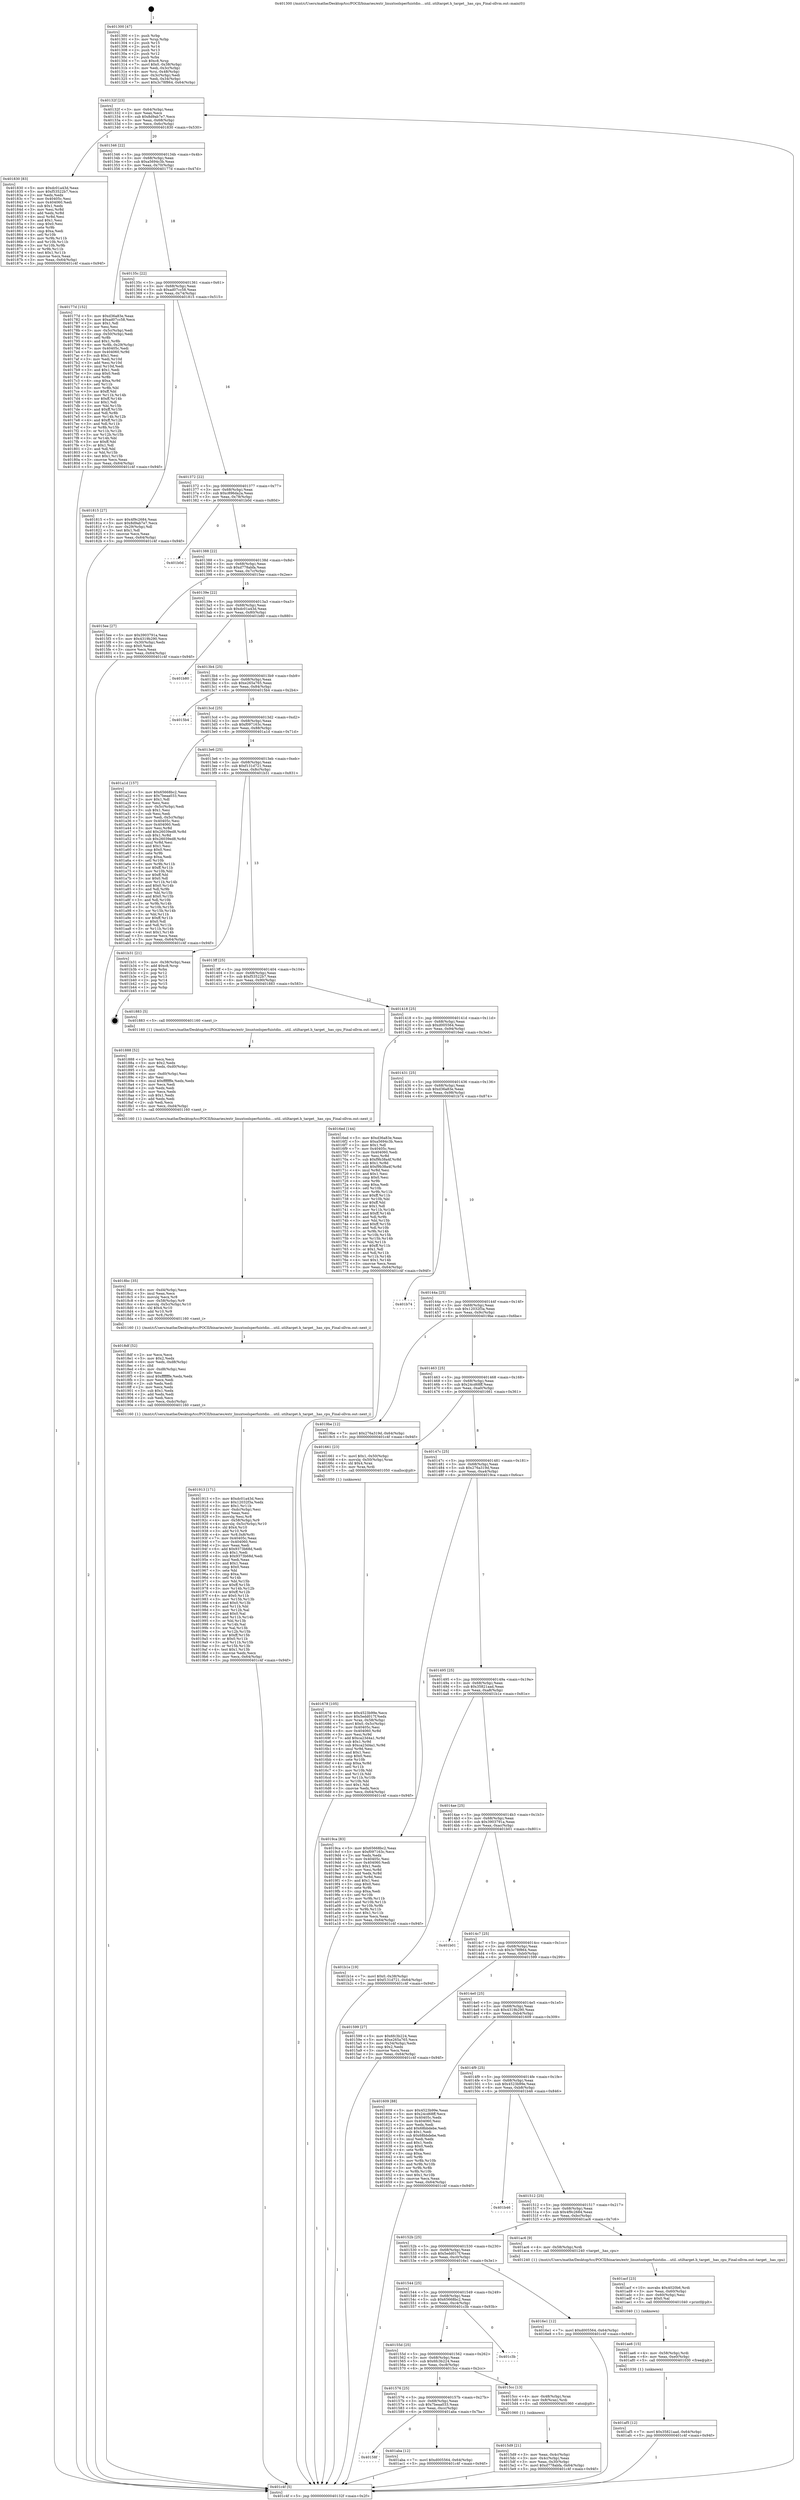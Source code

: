 digraph "0x401300" {
  label = "0x401300 (/mnt/c/Users/mathe/Desktop/tcc/POCII/binaries/extr_linuxtoolsperfuistdio....util..utiltarget.h_target__has_cpu_Final-ollvm.out::main(0))"
  labelloc = "t"
  node[shape=record]

  Entry [label="",width=0.3,height=0.3,shape=circle,fillcolor=black,style=filled]
  "0x40132f" [label="{
     0x40132f [23]\l
     | [instrs]\l
     &nbsp;&nbsp;0x40132f \<+3\>: mov -0x64(%rbp),%eax\l
     &nbsp;&nbsp;0x401332 \<+2\>: mov %eax,%ecx\l
     &nbsp;&nbsp;0x401334 \<+6\>: sub $0x8d9ab7e7,%ecx\l
     &nbsp;&nbsp;0x40133a \<+3\>: mov %eax,-0x68(%rbp)\l
     &nbsp;&nbsp;0x40133d \<+3\>: mov %ecx,-0x6c(%rbp)\l
     &nbsp;&nbsp;0x401340 \<+6\>: je 0000000000401830 \<main+0x530\>\l
  }"]
  "0x401830" [label="{
     0x401830 [83]\l
     | [instrs]\l
     &nbsp;&nbsp;0x401830 \<+5\>: mov $0xdc01a43d,%eax\l
     &nbsp;&nbsp;0x401835 \<+5\>: mov $0xf53522b7,%ecx\l
     &nbsp;&nbsp;0x40183a \<+2\>: xor %edx,%edx\l
     &nbsp;&nbsp;0x40183c \<+7\>: mov 0x40405c,%esi\l
     &nbsp;&nbsp;0x401843 \<+7\>: mov 0x404060,%edi\l
     &nbsp;&nbsp;0x40184a \<+3\>: sub $0x1,%edx\l
     &nbsp;&nbsp;0x40184d \<+3\>: mov %esi,%r8d\l
     &nbsp;&nbsp;0x401850 \<+3\>: add %edx,%r8d\l
     &nbsp;&nbsp;0x401853 \<+4\>: imul %r8d,%esi\l
     &nbsp;&nbsp;0x401857 \<+3\>: and $0x1,%esi\l
     &nbsp;&nbsp;0x40185a \<+3\>: cmp $0x0,%esi\l
     &nbsp;&nbsp;0x40185d \<+4\>: sete %r9b\l
     &nbsp;&nbsp;0x401861 \<+3\>: cmp $0xa,%edi\l
     &nbsp;&nbsp;0x401864 \<+4\>: setl %r10b\l
     &nbsp;&nbsp;0x401868 \<+3\>: mov %r9b,%r11b\l
     &nbsp;&nbsp;0x40186b \<+3\>: and %r10b,%r11b\l
     &nbsp;&nbsp;0x40186e \<+3\>: xor %r10b,%r9b\l
     &nbsp;&nbsp;0x401871 \<+3\>: or %r9b,%r11b\l
     &nbsp;&nbsp;0x401874 \<+4\>: test $0x1,%r11b\l
     &nbsp;&nbsp;0x401878 \<+3\>: cmovne %ecx,%eax\l
     &nbsp;&nbsp;0x40187b \<+3\>: mov %eax,-0x64(%rbp)\l
     &nbsp;&nbsp;0x40187e \<+5\>: jmp 0000000000401c4f \<main+0x94f\>\l
  }"]
  "0x401346" [label="{
     0x401346 [22]\l
     | [instrs]\l
     &nbsp;&nbsp;0x401346 \<+5\>: jmp 000000000040134b \<main+0x4b\>\l
     &nbsp;&nbsp;0x40134b \<+3\>: mov -0x68(%rbp),%eax\l
     &nbsp;&nbsp;0x40134e \<+5\>: sub $0xa5694c3b,%eax\l
     &nbsp;&nbsp;0x401353 \<+3\>: mov %eax,-0x70(%rbp)\l
     &nbsp;&nbsp;0x401356 \<+6\>: je 000000000040177d \<main+0x47d\>\l
  }"]
  Exit [label="",width=0.3,height=0.3,shape=circle,fillcolor=black,style=filled,peripheries=2]
  "0x40177d" [label="{
     0x40177d [152]\l
     | [instrs]\l
     &nbsp;&nbsp;0x40177d \<+5\>: mov $0xd36a83e,%eax\l
     &nbsp;&nbsp;0x401782 \<+5\>: mov $0xad07cc58,%ecx\l
     &nbsp;&nbsp;0x401787 \<+2\>: mov $0x1,%dl\l
     &nbsp;&nbsp;0x401789 \<+2\>: xor %esi,%esi\l
     &nbsp;&nbsp;0x40178b \<+3\>: mov -0x5c(%rbp),%edi\l
     &nbsp;&nbsp;0x40178e \<+3\>: cmp -0x50(%rbp),%edi\l
     &nbsp;&nbsp;0x401791 \<+4\>: setl %r8b\l
     &nbsp;&nbsp;0x401795 \<+4\>: and $0x1,%r8b\l
     &nbsp;&nbsp;0x401799 \<+4\>: mov %r8b,-0x29(%rbp)\l
     &nbsp;&nbsp;0x40179d \<+7\>: mov 0x40405c,%edi\l
     &nbsp;&nbsp;0x4017a4 \<+8\>: mov 0x404060,%r9d\l
     &nbsp;&nbsp;0x4017ac \<+3\>: sub $0x1,%esi\l
     &nbsp;&nbsp;0x4017af \<+3\>: mov %edi,%r10d\l
     &nbsp;&nbsp;0x4017b2 \<+3\>: add %esi,%r10d\l
     &nbsp;&nbsp;0x4017b5 \<+4\>: imul %r10d,%edi\l
     &nbsp;&nbsp;0x4017b9 \<+3\>: and $0x1,%edi\l
     &nbsp;&nbsp;0x4017bc \<+3\>: cmp $0x0,%edi\l
     &nbsp;&nbsp;0x4017bf \<+4\>: sete %r8b\l
     &nbsp;&nbsp;0x4017c3 \<+4\>: cmp $0xa,%r9d\l
     &nbsp;&nbsp;0x4017c7 \<+4\>: setl %r11b\l
     &nbsp;&nbsp;0x4017cb \<+3\>: mov %r8b,%bl\l
     &nbsp;&nbsp;0x4017ce \<+3\>: xor $0xff,%bl\l
     &nbsp;&nbsp;0x4017d1 \<+3\>: mov %r11b,%r14b\l
     &nbsp;&nbsp;0x4017d4 \<+4\>: xor $0xff,%r14b\l
     &nbsp;&nbsp;0x4017d8 \<+3\>: xor $0x1,%dl\l
     &nbsp;&nbsp;0x4017db \<+3\>: mov %bl,%r15b\l
     &nbsp;&nbsp;0x4017de \<+4\>: and $0xff,%r15b\l
     &nbsp;&nbsp;0x4017e2 \<+3\>: and %dl,%r8b\l
     &nbsp;&nbsp;0x4017e5 \<+3\>: mov %r14b,%r12b\l
     &nbsp;&nbsp;0x4017e8 \<+4\>: and $0xff,%r12b\l
     &nbsp;&nbsp;0x4017ec \<+3\>: and %dl,%r11b\l
     &nbsp;&nbsp;0x4017ef \<+3\>: or %r8b,%r15b\l
     &nbsp;&nbsp;0x4017f2 \<+3\>: or %r11b,%r12b\l
     &nbsp;&nbsp;0x4017f5 \<+3\>: xor %r12b,%r15b\l
     &nbsp;&nbsp;0x4017f8 \<+3\>: or %r14b,%bl\l
     &nbsp;&nbsp;0x4017fb \<+3\>: xor $0xff,%bl\l
     &nbsp;&nbsp;0x4017fe \<+3\>: or $0x1,%dl\l
     &nbsp;&nbsp;0x401801 \<+2\>: and %dl,%bl\l
     &nbsp;&nbsp;0x401803 \<+3\>: or %bl,%r15b\l
     &nbsp;&nbsp;0x401806 \<+4\>: test $0x1,%r15b\l
     &nbsp;&nbsp;0x40180a \<+3\>: cmovne %ecx,%eax\l
     &nbsp;&nbsp;0x40180d \<+3\>: mov %eax,-0x64(%rbp)\l
     &nbsp;&nbsp;0x401810 \<+5\>: jmp 0000000000401c4f \<main+0x94f\>\l
  }"]
  "0x40135c" [label="{
     0x40135c [22]\l
     | [instrs]\l
     &nbsp;&nbsp;0x40135c \<+5\>: jmp 0000000000401361 \<main+0x61\>\l
     &nbsp;&nbsp;0x401361 \<+3\>: mov -0x68(%rbp),%eax\l
     &nbsp;&nbsp;0x401364 \<+5\>: sub $0xad07cc58,%eax\l
     &nbsp;&nbsp;0x401369 \<+3\>: mov %eax,-0x74(%rbp)\l
     &nbsp;&nbsp;0x40136c \<+6\>: je 0000000000401815 \<main+0x515\>\l
  }"]
  "0x401af5" [label="{
     0x401af5 [12]\l
     | [instrs]\l
     &nbsp;&nbsp;0x401af5 \<+7\>: movl $0x35821aad,-0x64(%rbp)\l
     &nbsp;&nbsp;0x401afc \<+5\>: jmp 0000000000401c4f \<main+0x94f\>\l
  }"]
  "0x401815" [label="{
     0x401815 [27]\l
     | [instrs]\l
     &nbsp;&nbsp;0x401815 \<+5\>: mov $0x4f9c2684,%eax\l
     &nbsp;&nbsp;0x40181a \<+5\>: mov $0x8d9ab7e7,%ecx\l
     &nbsp;&nbsp;0x40181f \<+3\>: mov -0x29(%rbp),%dl\l
     &nbsp;&nbsp;0x401822 \<+3\>: test $0x1,%dl\l
     &nbsp;&nbsp;0x401825 \<+3\>: cmovne %ecx,%eax\l
     &nbsp;&nbsp;0x401828 \<+3\>: mov %eax,-0x64(%rbp)\l
     &nbsp;&nbsp;0x40182b \<+5\>: jmp 0000000000401c4f \<main+0x94f\>\l
  }"]
  "0x401372" [label="{
     0x401372 [22]\l
     | [instrs]\l
     &nbsp;&nbsp;0x401372 \<+5\>: jmp 0000000000401377 \<main+0x77\>\l
     &nbsp;&nbsp;0x401377 \<+3\>: mov -0x68(%rbp),%eax\l
     &nbsp;&nbsp;0x40137a \<+5\>: sub $0xc896da2a,%eax\l
     &nbsp;&nbsp;0x40137f \<+3\>: mov %eax,-0x78(%rbp)\l
     &nbsp;&nbsp;0x401382 \<+6\>: je 0000000000401b0d \<main+0x80d\>\l
  }"]
  "0x401ae6" [label="{
     0x401ae6 [15]\l
     | [instrs]\l
     &nbsp;&nbsp;0x401ae6 \<+4\>: mov -0x58(%rbp),%rdi\l
     &nbsp;&nbsp;0x401aea \<+6\>: mov %eax,-0xe0(%rbp)\l
     &nbsp;&nbsp;0x401af0 \<+5\>: call 0000000000401030 \<free@plt\>\l
     | [calls]\l
     &nbsp;&nbsp;0x401030 \{1\} (unknown)\l
  }"]
  "0x401b0d" [label="{
     0x401b0d\l
  }", style=dashed]
  "0x401388" [label="{
     0x401388 [22]\l
     | [instrs]\l
     &nbsp;&nbsp;0x401388 \<+5\>: jmp 000000000040138d \<main+0x8d\>\l
     &nbsp;&nbsp;0x40138d \<+3\>: mov -0x68(%rbp),%eax\l
     &nbsp;&nbsp;0x401390 \<+5\>: sub $0xd778abfa,%eax\l
     &nbsp;&nbsp;0x401395 \<+3\>: mov %eax,-0x7c(%rbp)\l
     &nbsp;&nbsp;0x401398 \<+6\>: je 00000000004015ee \<main+0x2ee\>\l
  }"]
  "0x401acf" [label="{
     0x401acf [23]\l
     | [instrs]\l
     &nbsp;&nbsp;0x401acf \<+10\>: movabs $0x4020b6,%rdi\l
     &nbsp;&nbsp;0x401ad9 \<+3\>: mov %eax,-0x60(%rbp)\l
     &nbsp;&nbsp;0x401adc \<+3\>: mov -0x60(%rbp),%esi\l
     &nbsp;&nbsp;0x401adf \<+2\>: mov $0x0,%al\l
     &nbsp;&nbsp;0x401ae1 \<+5\>: call 0000000000401040 \<printf@plt\>\l
     | [calls]\l
     &nbsp;&nbsp;0x401040 \{1\} (unknown)\l
  }"]
  "0x4015ee" [label="{
     0x4015ee [27]\l
     | [instrs]\l
     &nbsp;&nbsp;0x4015ee \<+5\>: mov $0x3903791a,%eax\l
     &nbsp;&nbsp;0x4015f3 \<+5\>: mov $0x4319b290,%ecx\l
     &nbsp;&nbsp;0x4015f8 \<+3\>: mov -0x30(%rbp),%edx\l
     &nbsp;&nbsp;0x4015fb \<+3\>: cmp $0x0,%edx\l
     &nbsp;&nbsp;0x4015fe \<+3\>: cmove %ecx,%eax\l
     &nbsp;&nbsp;0x401601 \<+3\>: mov %eax,-0x64(%rbp)\l
     &nbsp;&nbsp;0x401604 \<+5\>: jmp 0000000000401c4f \<main+0x94f\>\l
  }"]
  "0x40139e" [label="{
     0x40139e [22]\l
     | [instrs]\l
     &nbsp;&nbsp;0x40139e \<+5\>: jmp 00000000004013a3 \<main+0xa3\>\l
     &nbsp;&nbsp;0x4013a3 \<+3\>: mov -0x68(%rbp),%eax\l
     &nbsp;&nbsp;0x4013a6 \<+5\>: sub $0xdc01a43d,%eax\l
     &nbsp;&nbsp;0x4013ab \<+3\>: mov %eax,-0x80(%rbp)\l
     &nbsp;&nbsp;0x4013ae \<+6\>: je 0000000000401b80 \<main+0x880\>\l
  }"]
  "0x40158f" [label="{
     0x40158f\l
  }", style=dashed]
  "0x401b80" [label="{
     0x401b80\l
  }", style=dashed]
  "0x4013b4" [label="{
     0x4013b4 [25]\l
     | [instrs]\l
     &nbsp;&nbsp;0x4013b4 \<+5\>: jmp 00000000004013b9 \<main+0xb9\>\l
     &nbsp;&nbsp;0x4013b9 \<+3\>: mov -0x68(%rbp),%eax\l
     &nbsp;&nbsp;0x4013bc \<+5\>: sub $0xe265a765,%eax\l
     &nbsp;&nbsp;0x4013c1 \<+6\>: mov %eax,-0x84(%rbp)\l
     &nbsp;&nbsp;0x4013c7 \<+6\>: je 00000000004015b4 \<main+0x2b4\>\l
  }"]
  "0x401aba" [label="{
     0x401aba [12]\l
     | [instrs]\l
     &nbsp;&nbsp;0x401aba \<+7\>: movl $0xd005564,-0x64(%rbp)\l
     &nbsp;&nbsp;0x401ac1 \<+5\>: jmp 0000000000401c4f \<main+0x94f\>\l
  }"]
  "0x4015b4" [label="{
     0x4015b4\l
  }", style=dashed]
  "0x4013cd" [label="{
     0x4013cd [25]\l
     | [instrs]\l
     &nbsp;&nbsp;0x4013cd \<+5\>: jmp 00000000004013d2 \<main+0xd2\>\l
     &nbsp;&nbsp;0x4013d2 \<+3\>: mov -0x68(%rbp),%eax\l
     &nbsp;&nbsp;0x4013d5 \<+5\>: sub $0xf097163c,%eax\l
     &nbsp;&nbsp;0x4013da \<+6\>: mov %eax,-0x88(%rbp)\l
     &nbsp;&nbsp;0x4013e0 \<+6\>: je 0000000000401a1d \<main+0x71d\>\l
  }"]
  "0x401913" [label="{
     0x401913 [171]\l
     | [instrs]\l
     &nbsp;&nbsp;0x401913 \<+5\>: mov $0xdc01a43d,%ecx\l
     &nbsp;&nbsp;0x401918 \<+5\>: mov $0x12032f3a,%edx\l
     &nbsp;&nbsp;0x40191d \<+3\>: mov $0x1,%r11b\l
     &nbsp;&nbsp;0x401920 \<+6\>: mov -0xdc(%rbp),%esi\l
     &nbsp;&nbsp;0x401926 \<+3\>: imul %eax,%esi\l
     &nbsp;&nbsp;0x401929 \<+3\>: movslq %esi,%r8\l
     &nbsp;&nbsp;0x40192c \<+4\>: mov -0x58(%rbp),%r9\l
     &nbsp;&nbsp;0x401930 \<+4\>: movslq -0x5c(%rbp),%r10\l
     &nbsp;&nbsp;0x401934 \<+4\>: shl $0x4,%r10\l
     &nbsp;&nbsp;0x401938 \<+3\>: add %r10,%r9\l
     &nbsp;&nbsp;0x40193b \<+4\>: mov %r8,0x8(%r9)\l
     &nbsp;&nbsp;0x40193f \<+7\>: mov 0x40405c,%eax\l
     &nbsp;&nbsp;0x401946 \<+7\>: mov 0x404060,%esi\l
     &nbsp;&nbsp;0x40194d \<+2\>: mov %eax,%edi\l
     &nbsp;&nbsp;0x40194f \<+6\>: add $0x9373b68d,%edi\l
     &nbsp;&nbsp;0x401955 \<+3\>: sub $0x1,%edi\l
     &nbsp;&nbsp;0x401958 \<+6\>: sub $0x9373b68d,%edi\l
     &nbsp;&nbsp;0x40195e \<+3\>: imul %edi,%eax\l
     &nbsp;&nbsp;0x401961 \<+3\>: and $0x1,%eax\l
     &nbsp;&nbsp;0x401964 \<+3\>: cmp $0x0,%eax\l
     &nbsp;&nbsp;0x401967 \<+3\>: sete %bl\l
     &nbsp;&nbsp;0x40196a \<+3\>: cmp $0xa,%esi\l
     &nbsp;&nbsp;0x40196d \<+4\>: setl %r14b\l
     &nbsp;&nbsp;0x401971 \<+3\>: mov %bl,%r15b\l
     &nbsp;&nbsp;0x401974 \<+4\>: xor $0xff,%r15b\l
     &nbsp;&nbsp;0x401978 \<+3\>: mov %r14b,%r12b\l
     &nbsp;&nbsp;0x40197b \<+4\>: xor $0xff,%r12b\l
     &nbsp;&nbsp;0x40197f \<+4\>: xor $0x0,%r11b\l
     &nbsp;&nbsp;0x401983 \<+3\>: mov %r15b,%r13b\l
     &nbsp;&nbsp;0x401986 \<+4\>: and $0x0,%r13b\l
     &nbsp;&nbsp;0x40198a \<+3\>: and %r11b,%bl\l
     &nbsp;&nbsp;0x40198d \<+3\>: mov %r12b,%al\l
     &nbsp;&nbsp;0x401990 \<+2\>: and $0x0,%al\l
     &nbsp;&nbsp;0x401992 \<+3\>: and %r11b,%r14b\l
     &nbsp;&nbsp;0x401995 \<+3\>: or %bl,%r13b\l
     &nbsp;&nbsp;0x401998 \<+3\>: or %r14b,%al\l
     &nbsp;&nbsp;0x40199b \<+3\>: xor %al,%r13b\l
     &nbsp;&nbsp;0x40199e \<+3\>: or %r12b,%r15b\l
     &nbsp;&nbsp;0x4019a1 \<+4\>: xor $0xff,%r15b\l
     &nbsp;&nbsp;0x4019a5 \<+4\>: or $0x0,%r11b\l
     &nbsp;&nbsp;0x4019a9 \<+3\>: and %r11b,%r15b\l
     &nbsp;&nbsp;0x4019ac \<+3\>: or %r15b,%r13b\l
     &nbsp;&nbsp;0x4019af \<+4\>: test $0x1,%r13b\l
     &nbsp;&nbsp;0x4019b3 \<+3\>: cmovne %edx,%ecx\l
     &nbsp;&nbsp;0x4019b6 \<+3\>: mov %ecx,-0x64(%rbp)\l
     &nbsp;&nbsp;0x4019b9 \<+5\>: jmp 0000000000401c4f \<main+0x94f\>\l
  }"]
  "0x401a1d" [label="{
     0x401a1d [157]\l
     | [instrs]\l
     &nbsp;&nbsp;0x401a1d \<+5\>: mov $0x65668bc2,%eax\l
     &nbsp;&nbsp;0x401a22 \<+5\>: mov $0x7beaa033,%ecx\l
     &nbsp;&nbsp;0x401a27 \<+2\>: mov $0x1,%dl\l
     &nbsp;&nbsp;0x401a29 \<+2\>: xor %esi,%esi\l
     &nbsp;&nbsp;0x401a2b \<+3\>: mov -0x5c(%rbp),%edi\l
     &nbsp;&nbsp;0x401a2e \<+3\>: sub $0x1,%esi\l
     &nbsp;&nbsp;0x401a31 \<+2\>: sub %esi,%edi\l
     &nbsp;&nbsp;0x401a33 \<+3\>: mov %edi,-0x5c(%rbp)\l
     &nbsp;&nbsp;0x401a36 \<+7\>: mov 0x40405c,%esi\l
     &nbsp;&nbsp;0x401a3d \<+7\>: mov 0x404060,%edi\l
     &nbsp;&nbsp;0x401a44 \<+3\>: mov %esi,%r8d\l
     &nbsp;&nbsp;0x401a47 \<+7\>: add $0x26039ed8,%r8d\l
     &nbsp;&nbsp;0x401a4e \<+4\>: sub $0x1,%r8d\l
     &nbsp;&nbsp;0x401a52 \<+7\>: sub $0x26039ed8,%r8d\l
     &nbsp;&nbsp;0x401a59 \<+4\>: imul %r8d,%esi\l
     &nbsp;&nbsp;0x401a5d \<+3\>: and $0x1,%esi\l
     &nbsp;&nbsp;0x401a60 \<+3\>: cmp $0x0,%esi\l
     &nbsp;&nbsp;0x401a63 \<+4\>: sete %r9b\l
     &nbsp;&nbsp;0x401a67 \<+3\>: cmp $0xa,%edi\l
     &nbsp;&nbsp;0x401a6a \<+4\>: setl %r10b\l
     &nbsp;&nbsp;0x401a6e \<+3\>: mov %r9b,%r11b\l
     &nbsp;&nbsp;0x401a71 \<+4\>: xor $0xff,%r11b\l
     &nbsp;&nbsp;0x401a75 \<+3\>: mov %r10b,%bl\l
     &nbsp;&nbsp;0x401a78 \<+3\>: xor $0xff,%bl\l
     &nbsp;&nbsp;0x401a7b \<+3\>: xor $0x0,%dl\l
     &nbsp;&nbsp;0x401a7e \<+3\>: mov %r11b,%r14b\l
     &nbsp;&nbsp;0x401a81 \<+4\>: and $0x0,%r14b\l
     &nbsp;&nbsp;0x401a85 \<+3\>: and %dl,%r9b\l
     &nbsp;&nbsp;0x401a88 \<+3\>: mov %bl,%r15b\l
     &nbsp;&nbsp;0x401a8b \<+4\>: and $0x0,%r15b\l
     &nbsp;&nbsp;0x401a8f \<+3\>: and %dl,%r10b\l
     &nbsp;&nbsp;0x401a92 \<+3\>: or %r9b,%r14b\l
     &nbsp;&nbsp;0x401a95 \<+3\>: or %r10b,%r15b\l
     &nbsp;&nbsp;0x401a98 \<+3\>: xor %r15b,%r14b\l
     &nbsp;&nbsp;0x401a9b \<+3\>: or %bl,%r11b\l
     &nbsp;&nbsp;0x401a9e \<+4\>: xor $0xff,%r11b\l
     &nbsp;&nbsp;0x401aa2 \<+3\>: or $0x0,%dl\l
     &nbsp;&nbsp;0x401aa5 \<+3\>: and %dl,%r11b\l
     &nbsp;&nbsp;0x401aa8 \<+3\>: or %r11b,%r14b\l
     &nbsp;&nbsp;0x401aab \<+4\>: test $0x1,%r14b\l
     &nbsp;&nbsp;0x401aaf \<+3\>: cmovne %ecx,%eax\l
     &nbsp;&nbsp;0x401ab2 \<+3\>: mov %eax,-0x64(%rbp)\l
     &nbsp;&nbsp;0x401ab5 \<+5\>: jmp 0000000000401c4f \<main+0x94f\>\l
  }"]
  "0x4013e6" [label="{
     0x4013e6 [25]\l
     | [instrs]\l
     &nbsp;&nbsp;0x4013e6 \<+5\>: jmp 00000000004013eb \<main+0xeb\>\l
     &nbsp;&nbsp;0x4013eb \<+3\>: mov -0x68(%rbp),%eax\l
     &nbsp;&nbsp;0x4013ee \<+5\>: sub $0xf131d721,%eax\l
     &nbsp;&nbsp;0x4013f3 \<+6\>: mov %eax,-0x8c(%rbp)\l
     &nbsp;&nbsp;0x4013f9 \<+6\>: je 0000000000401b31 \<main+0x831\>\l
  }"]
  "0x4018df" [label="{
     0x4018df [52]\l
     | [instrs]\l
     &nbsp;&nbsp;0x4018df \<+2\>: xor %ecx,%ecx\l
     &nbsp;&nbsp;0x4018e1 \<+5\>: mov $0x2,%edx\l
     &nbsp;&nbsp;0x4018e6 \<+6\>: mov %edx,-0xd8(%rbp)\l
     &nbsp;&nbsp;0x4018ec \<+1\>: cltd\l
     &nbsp;&nbsp;0x4018ed \<+6\>: mov -0xd8(%rbp),%esi\l
     &nbsp;&nbsp;0x4018f3 \<+2\>: idiv %esi\l
     &nbsp;&nbsp;0x4018f5 \<+6\>: imul $0xfffffffe,%edx,%edx\l
     &nbsp;&nbsp;0x4018fb \<+2\>: mov %ecx,%edi\l
     &nbsp;&nbsp;0x4018fd \<+2\>: sub %edx,%edi\l
     &nbsp;&nbsp;0x4018ff \<+2\>: mov %ecx,%edx\l
     &nbsp;&nbsp;0x401901 \<+3\>: sub $0x1,%edx\l
     &nbsp;&nbsp;0x401904 \<+2\>: add %edx,%edi\l
     &nbsp;&nbsp;0x401906 \<+2\>: sub %edi,%ecx\l
     &nbsp;&nbsp;0x401908 \<+6\>: mov %ecx,-0xdc(%rbp)\l
     &nbsp;&nbsp;0x40190e \<+5\>: call 0000000000401160 \<next_i\>\l
     | [calls]\l
     &nbsp;&nbsp;0x401160 \{1\} (/mnt/c/Users/mathe/Desktop/tcc/POCII/binaries/extr_linuxtoolsperfuistdio....util..utiltarget.h_target__has_cpu_Final-ollvm.out::next_i)\l
  }"]
  "0x401b31" [label="{
     0x401b31 [21]\l
     | [instrs]\l
     &nbsp;&nbsp;0x401b31 \<+3\>: mov -0x38(%rbp),%eax\l
     &nbsp;&nbsp;0x401b34 \<+7\>: add $0xc8,%rsp\l
     &nbsp;&nbsp;0x401b3b \<+1\>: pop %rbx\l
     &nbsp;&nbsp;0x401b3c \<+2\>: pop %r12\l
     &nbsp;&nbsp;0x401b3e \<+2\>: pop %r13\l
     &nbsp;&nbsp;0x401b40 \<+2\>: pop %r14\l
     &nbsp;&nbsp;0x401b42 \<+2\>: pop %r15\l
     &nbsp;&nbsp;0x401b44 \<+1\>: pop %rbp\l
     &nbsp;&nbsp;0x401b45 \<+1\>: ret\l
  }"]
  "0x4013ff" [label="{
     0x4013ff [25]\l
     | [instrs]\l
     &nbsp;&nbsp;0x4013ff \<+5\>: jmp 0000000000401404 \<main+0x104\>\l
     &nbsp;&nbsp;0x401404 \<+3\>: mov -0x68(%rbp),%eax\l
     &nbsp;&nbsp;0x401407 \<+5\>: sub $0xf53522b7,%eax\l
     &nbsp;&nbsp;0x40140c \<+6\>: mov %eax,-0x90(%rbp)\l
     &nbsp;&nbsp;0x401412 \<+6\>: je 0000000000401883 \<main+0x583\>\l
  }"]
  "0x4018bc" [label="{
     0x4018bc [35]\l
     | [instrs]\l
     &nbsp;&nbsp;0x4018bc \<+6\>: mov -0xd4(%rbp),%ecx\l
     &nbsp;&nbsp;0x4018c2 \<+3\>: imul %eax,%ecx\l
     &nbsp;&nbsp;0x4018c5 \<+3\>: movslq %ecx,%r8\l
     &nbsp;&nbsp;0x4018c8 \<+4\>: mov -0x58(%rbp),%r9\l
     &nbsp;&nbsp;0x4018cc \<+4\>: movslq -0x5c(%rbp),%r10\l
     &nbsp;&nbsp;0x4018d0 \<+4\>: shl $0x4,%r10\l
     &nbsp;&nbsp;0x4018d4 \<+3\>: add %r10,%r9\l
     &nbsp;&nbsp;0x4018d7 \<+3\>: mov %r8,(%r9)\l
     &nbsp;&nbsp;0x4018da \<+5\>: call 0000000000401160 \<next_i\>\l
     | [calls]\l
     &nbsp;&nbsp;0x401160 \{1\} (/mnt/c/Users/mathe/Desktop/tcc/POCII/binaries/extr_linuxtoolsperfuistdio....util..utiltarget.h_target__has_cpu_Final-ollvm.out::next_i)\l
  }"]
  "0x401883" [label="{
     0x401883 [5]\l
     | [instrs]\l
     &nbsp;&nbsp;0x401883 \<+5\>: call 0000000000401160 \<next_i\>\l
     | [calls]\l
     &nbsp;&nbsp;0x401160 \{1\} (/mnt/c/Users/mathe/Desktop/tcc/POCII/binaries/extr_linuxtoolsperfuistdio....util..utiltarget.h_target__has_cpu_Final-ollvm.out::next_i)\l
  }"]
  "0x401418" [label="{
     0x401418 [25]\l
     | [instrs]\l
     &nbsp;&nbsp;0x401418 \<+5\>: jmp 000000000040141d \<main+0x11d\>\l
     &nbsp;&nbsp;0x40141d \<+3\>: mov -0x68(%rbp),%eax\l
     &nbsp;&nbsp;0x401420 \<+5\>: sub $0xd005564,%eax\l
     &nbsp;&nbsp;0x401425 \<+6\>: mov %eax,-0x94(%rbp)\l
     &nbsp;&nbsp;0x40142b \<+6\>: je 00000000004016ed \<main+0x3ed\>\l
  }"]
  "0x401888" [label="{
     0x401888 [52]\l
     | [instrs]\l
     &nbsp;&nbsp;0x401888 \<+2\>: xor %ecx,%ecx\l
     &nbsp;&nbsp;0x40188a \<+5\>: mov $0x2,%edx\l
     &nbsp;&nbsp;0x40188f \<+6\>: mov %edx,-0xd0(%rbp)\l
     &nbsp;&nbsp;0x401895 \<+1\>: cltd\l
     &nbsp;&nbsp;0x401896 \<+6\>: mov -0xd0(%rbp),%esi\l
     &nbsp;&nbsp;0x40189c \<+2\>: idiv %esi\l
     &nbsp;&nbsp;0x40189e \<+6\>: imul $0xfffffffe,%edx,%edx\l
     &nbsp;&nbsp;0x4018a4 \<+2\>: mov %ecx,%edi\l
     &nbsp;&nbsp;0x4018a6 \<+2\>: sub %edx,%edi\l
     &nbsp;&nbsp;0x4018a8 \<+2\>: mov %ecx,%edx\l
     &nbsp;&nbsp;0x4018aa \<+3\>: sub $0x1,%edx\l
     &nbsp;&nbsp;0x4018ad \<+2\>: add %edx,%edi\l
     &nbsp;&nbsp;0x4018af \<+2\>: sub %edi,%ecx\l
     &nbsp;&nbsp;0x4018b1 \<+6\>: mov %ecx,-0xd4(%rbp)\l
     &nbsp;&nbsp;0x4018b7 \<+5\>: call 0000000000401160 \<next_i\>\l
     | [calls]\l
     &nbsp;&nbsp;0x401160 \{1\} (/mnt/c/Users/mathe/Desktop/tcc/POCII/binaries/extr_linuxtoolsperfuistdio....util..utiltarget.h_target__has_cpu_Final-ollvm.out::next_i)\l
  }"]
  "0x4016ed" [label="{
     0x4016ed [144]\l
     | [instrs]\l
     &nbsp;&nbsp;0x4016ed \<+5\>: mov $0xd36a83e,%eax\l
     &nbsp;&nbsp;0x4016f2 \<+5\>: mov $0xa5694c3b,%ecx\l
     &nbsp;&nbsp;0x4016f7 \<+2\>: mov $0x1,%dl\l
     &nbsp;&nbsp;0x4016f9 \<+7\>: mov 0x40405c,%esi\l
     &nbsp;&nbsp;0x401700 \<+7\>: mov 0x404060,%edi\l
     &nbsp;&nbsp;0x401707 \<+3\>: mov %esi,%r8d\l
     &nbsp;&nbsp;0x40170a \<+7\>: sub $0xf9b38a4f,%r8d\l
     &nbsp;&nbsp;0x401711 \<+4\>: sub $0x1,%r8d\l
     &nbsp;&nbsp;0x401715 \<+7\>: add $0xf9b38a4f,%r8d\l
     &nbsp;&nbsp;0x40171c \<+4\>: imul %r8d,%esi\l
     &nbsp;&nbsp;0x401720 \<+3\>: and $0x1,%esi\l
     &nbsp;&nbsp;0x401723 \<+3\>: cmp $0x0,%esi\l
     &nbsp;&nbsp;0x401726 \<+4\>: sete %r9b\l
     &nbsp;&nbsp;0x40172a \<+3\>: cmp $0xa,%edi\l
     &nbsp;&nbsp;0x40172d \<+4\>: setl %r10b\l
     &nbsp;&nbsp;0x401731 \<+3\>: mov %r9b,%r11b\l
     &nbsp;&nbsp;0x401734 \<+4\>: xor $0xff,%r11b\l
     &nbsp;&nbsp;0x401738 \<+3\>: mov %r10b,%bl\l
     &nbsp;&nbsp;0x40173b \<+3\>: xor $0xff,%bl\l
     &nbsp;&nbsp;0x40173e \<+3\>: xor $0x1,%dl\l
     &nbsp;&nbsp;0x401741 \<+3\>: mov %r11b,%r14b\l
     &nbsp;&nbsp;0x401744 \<+4\>: and $0xff,%r14b\l
     &nbsp;&nbsp;0x401748 \<+3\>: and %dl,%r9b\l
     &nbsp;&nbsp;0x40174b \<+3\>: mov %bl,%r15b\l
     &nbsp;&nbsp;0x40174e \<+4\>: and $0xff,%r15b\l
     &nbsp;&nbsp;0x401752 \<+3\>: and %dl,%r10b\l
     &nbsp;&nbsp;0x401755 \<+3\>: or %r9b,%r14b\l
     &nbsp;&nbsp;0x401758 \<+3\>: or %r10b,%r15b\l
     &nbsp;&nbsp;0x40175b \<+3\>: xor %r15b,%r14b\l
     &nbsp;&nbsp;0x40175e \<+3\>: or %bl,%r11b\l
     &nbsp;&nbsp;0x401761 \<+4\>: xor $0xff,%r11b\l
     &nbsp;&nbsp;0x401765 \<+3\>: or $0x1,%dl\l
     &nbsp;&nbsp;0x401768 \<+3\>: and %dl,%r11b\l
     &nbsp;&nbsp;0x40176b \<+3\>: or %r11b,%r14b\l
     &nbsp;&nbsp;0x40176e \<+4\>: test $0x1,%r14b\l
     &nbsp;&nbsp;0x401772 \<+3\>: cmovne %ecx,%eax\l
     &nbsp;&nbsp;0x401775 \<+3\>: mov %eax,-0x64(%rbp)\l
     &nbsp;&nbsp;0x401778 \<+5\>: jmp 0000000000401c4f \<main+0x94f\>\l
  }"]
  "0x401431" [label="{
     0x401431 [25]\l
     | [instrs]\l
     &nbsp;&nbsp;0x401431 \<+5\>: jmp 0000000000401436 \<main+0x136\>\l
     &nbsp;&nbsp;0x401436 \<+3\>: mov -0x68(%rbp),%eax\l
     &nbsp;&nbsp;0x401439 \<+5\>: sub $0xd36a83e,%eax\l
     &nbsp;&nbsp;0x40143e \<+6\>: mov %eax,-0x98(%rbp)\l
     &nbsp;&nbsp;0x401444 \<+6\>: je 0000000000401b74 \<main+0x874\>\l
  }"]
  "0x401678" [label="{
     0x401678 [105]\l
     | [instrs]\l
     &nbsp;&nbsp;0x401678 \<+5\>: mov $0x4523b99e,%ecx\l
     &nbsp;&nbsp;0x40167d \<+5\>: mov $0x5edd017f,%edx\l
     &nbsp;&nbsp;0x401682 \<+4\>: mov %rax,-0x58(%rbp)\l
     &nbsp;&nbsp;0x401686 \<+7\>: movl $0x0,-0x5c(%rbp)\l
     &nbsp;&nbsp;0x40168d \<+7\>: mov 0x40405c,%esi\l
     &nbsp;&nbsp;0x401694 \<+8\>: mov 0x404060,%r8d\l
     &nbsp;&nbsp;0x40169c \<+3\>: mov %esi,%r9d\l
     &nbsp;&nbsp;0x40169f \<+7\>: add $0xca23d4a1,%r9d\l
     &nbsp;&nbsp;0x4016a6 \<+4\>: sub $0x1,%r9d\l
     &nbsp;&nbsp;0x4016aa \<+7\>: sub $0xca23d4a1,%r9d\l
     &nbsp;&nbsp;0x4016b1 \<+4\>: imul %r9d,%esi\l
     &nbsp;&nbsp;0x4016b5 \<+3\>: and $0x1,%esi\l
     &nbsp;&nbsp;0x4016b8 \<+3\>: cmp $0x0,%esi\l
     &nbsp;&nbsp;0x4016bb \<+4\>: sete %r10b\l
     &nbsp;&nbsp;0x4016bf \<+4\>: cmp $0xa,%r8d\l
     &nbsp;&nbsp;0x4016c3 \<+4\>: setl %r11b\l
     &nbsp;&nbsp;0x4016c7 \<+3\>: mov %r10b,%bl\l
     &nbsp;&nbsp;0x4016ca \<+3\>: and %r11b,%bl\l
     &nbsp;&nbsp;0x4016cd \<+3\>: xor %r11b,%r10b\l
     &nbsp;&nbsp;0x4016d0 \<+3\>: or %r10b,%bl\l
     &nbsp;&nbsp;0x4016d3 \<+3\>: test $0x1,%bl\l
     &nbsp;&nbsp;0x4016d6 \<+3\>: cmovne %edx,%ecx\l
     &nbsp;&nbsp;0x4016d9 \<+3\>: mov %ecx,-0x64(%rbp)\l
     &nbsp;&nbsp;0x4016dc \<+5\>: jmp 0000000000401c4f \<main+0x94f\>\l
  }"]
  "0x401b74" [label="{
     0x401b74\l
  }", style=dashed]
  "0x40144a" [label="{
     0x40144a [25]\l
     | [instrs]\l
     &nbsp;&nbsp;0x40144a \<+5\>: jmp 000000000040144f \<main+0x14f\>\l
     &nbsp;&nbsp;0x40144f \<+3\>: mov -0x68(%rbp),%eax\l
     &nbsp;&nbsp;0x401452 \<+5\>: sub $0x12032f3a,%eax\l
     &nbsp;&nbsp;0x401457 \<+6\>: mov %eax,-0x9c(%rbp)\l
     &nbsp;&nbsp;0x40145d \<+6\>: je 00000000004019be \<main+0x6be\>\l
  }"]
  "0x4015d9" [label="{
     0x4015d9 [21]\l
     | [instrs]\l
     &nbsp;&nbsp;0x4015d9 \<+3\>: mov %eax,-0x4c(%rbp)\l
     &nbsp;&nbsp;0x4015dc \<+3\>: mov -0x4c(%rbp),%eax\l
     &nbsp;&nbsp;0x4015df \<+3\>: mov %eax,-0x30(%rbp)\l
     &nbsp;&nbsp;0x4015e2 \<+7\>: movl $0xd778abfa,-0x64(%rbp)\l
     &nbsp;&nbsp;0x4015e9 \<+5\>: jmp 0000000000401c4f \<main+0x94f\>\l
  }"]
  "0x4019be" [label="{
     0x4019be [12]\l
     | [instrs]\l
     &nbsp;&nbsp;0x4019be \<+7\>: movl $0x276a319d,-0x64(%rbp)\l
     &nbsp;&nbsp;0x4019c5 \<+5\>: jmp 0000000000401c4f \<main+0x94f\>\l
  }"]
  "0x401463" [label="{
     0x401463 [25]\l
     | [instrs]\l
     &nbsp;&nbsp;0x401463 \<+5\>: jmp 0000000000401468 \<main+0x168\>\l
     &nbsp;&nbsp;0x401468 \<+3\>: mov -0x68(%rbp),%eax\l
     &nbsp;&nbsp;0x40146b \<+5\>: sub $0x24cd68ff,%eax\l
     &nbsp;&nbsp;0x401470 \<+6\>: mov %eax,-0xa0(%rbp)\l
     &nbsp;&nbsp;0x401476 \<+6\>: je 0000000000401661 \<main+0x361\>\l
  }"]
  "0x401576" [label="{
     0x401576 [25]\l
     | [instrs]\l
     &nbsp;&nbsp;0x401576 \<+5\>: jmp 000000000040157b \<main+0x27b\>\l
     &nbsp;&nbsp;0x40157b \<+3\>: mov -0x68(%rbp),%eax\l
     &nbsp;&nbsp;0x40157e \<+5\>: sub $0x7beaa033,%eax\l
     &nbsp;&nbsp;0x401583 \<+6\>: mov %eax,-0xcc(%rbp)\l
     &nbsp;&nbsp;0x401589 \<+6\>: je 0000000000401aba \<main+0x7ba\>\l
  }"]
  "0x401661" [label="{
     0x401661 [23]\l
     | [instrs]\l
     &nbsp;&nbsp;0x401661 \<+7\>: movl $0x1,-0x50(%rbp)\l
     &nbsp;&nbsp;0x401668 \<+4\>: movslq -0x50(%rbp),%rax\l
     &nbsp;&nbsp;0x40166c \<+4\>: shl $0x4,%rax\l
     &nbsp;&nbsp;0x401670 \<+3\>: mov %rax,%rdi\l
     &nbsp;&nbsp;0x401673 \<+5\>: call 0000000000401050 \<malloc@plt\>\l
     | [calls]\l
     &nbsp;&nbsp;0x401050 \{1\} (unknown)\l
  }"]
  "0x40147c" [label="{
     0x40147c [25]\l
     | [instrs]\l
     &nbsp;&nbsp;0x40147c \<+5\>: jmp 0000000000401481 \<main+0x181\>\l
     &nbsp;&nbsp;0x401481 \<+3\>: mov -0x68(%rbp),%eax\l
     &nbsp;&nbsp;0x401484 \<+5\>: sub $0x276a319d,%eax\l
     &nbsp;&nbsp;0x401489 \<+6\>: mov %eax,-0xa4(%rbp)\l
     &nbsp;&nbsp;0x40148f \<+6\>: je 00000000004019ca \<main+0x6ca\>\l
  }"]
  "0x4015cc" [label="{
     0x4015cc [13]\l
     | [instrs]\l
     &nbsp;&nbsp;0x4015cc \<+4\>: mov -0x48(%rbp),%rax\l
     &nbsp;&nbsp;0x4015d0 \<+4\>: mov 0x8(%rax),%rdi\l
     &nbsp;&nbsp;0x4015d4 \<+5\>: call 0000000000401060 \<atoi@plt\>\l
     | [calls]\l
     &nbsp;&nbsp;0x401060 \{1\} (unknown)\l
  }"]
  "0x4019ca" [label="{
     0x4019ca [83]\l
     | [instrs]\l
     &nbsp;&nbsp;0x4019ca \<+5\>: mov $0x65668bc2,%eax\l
     &nbsp;&nbsp;0x4019cf \<+5\>: mov $0xf097163c,%ecx\l
     &nbsp;&nbsp;0x4019d4 \<+2\>: xor %edx,%edx\l
     &nbsp;&nbsp;0x4019d6 \<+7\>: mov 0x40405c,%esi\l
     &nbsp;&nbsp;0x4019dd \<+7\>: mov 0x404060,%edi\l
     &nbsp;&nbsp;0x4019e4 \<+3\>: sub $0x1,%edx\l
     &nbsp;&nbsp;0x4019e7 \<+3\>: mov %esi,%r8d\l
     &nbsp;&nbsp;0x4019ea \<+3\>: add %edx,%r8d\l
     &nbsp;&nbsp;0x4019ed \<+4\>: imul %r8d,%esi\l
     &nbsp;&nbsp;0x4019f1 \<+3\>: and $0x1,%esi\l
     &nbsp;&nbsp;0x4019f4 \<+3\>: cmp $0x0,%esi\l
     &nbsp;&nbsp;0x4019f7 \<+4\>: sete %r9b\l
     &nbsp;&nbsp;0x4019fb \<+3\>: cmp $0xa,%edi\l
     &nbsp;&nbsp;0x4019fe \<+4\>: setl %r10b\l
     &nbsp;&nbsp;0x401a02 \<+3\>: mov %r9b,%r11b\l
     &nbsp;&nbsp;0x401a05 \<+3\>: and %r10b,%r11b\l
     &nbsp;&nbsp;0x401a08 \<+3\>: xor %r10b,%r9b\l
     &nbsp;&nbsp;0x401a0b \<+3\>: or %r9b,%r11b\l
     &nbsp;&nbsp;0x401a0e \<+4\>: test $0x1,%r11b\l
     &nbsp;&nbsp;0x401a12 \<+3\>: cmovne %ecx,%eax\l
     &nbsp;&nbsp;0x401a15 \<+3\>: mov %eax,-0x64(%rbp)\l
     &nbsp;&nbsp;0x401a18 \<+5\>: jmp 0000000000401c4f \<main+0x94f\>\l
  }"]
  "0x401495" [label="{
     0x401495 [25]\l
     | [instrs]\l
     &nbsp;&nbsp;0x401495 \<+5\>: jmp 000000000040149a \<main+0x19a\>\l
     &nbsp;&nbsp;0x40149a \<+3\>: mov -0x68(%rbp),%eax\l
     &nbsp;&nbsp;0x40149d \<+5\>: sub $0x35821aad,%eax\l
     &nbsp;&nbsp;0x4014a2 \<+6\>: mov %eax,-0xa8(%rbp)\l
     &nbsp;&nbsp;0x4014a8 \<+6\>: je 0000000000401b1e \<main+0x81e\>\l
  }"]
  "0x40155d" [label="{
     0x40155d [25]\l
     | [instrs]\l
     &nbsp;&nbsp;0x40155d \<+5\>: jmp 0000000000401562 \<main+0x262\>\l
     &nbsp;&nbsp;0x401562 \<+3\>: mov -0x68(%rbp),%eax\l
     &nbsp;&nbsp;0x401565 \<+5\>: sub $0x6fc3b224,%eax\l
     &nbsp;&nbsp;0x40156a \<+6\>: mov %eax,-0xc8(%rbp)\l
     &nbsp;&nbsp;0x401570 \<+6\>: je 00000000004015cc \<main+0x2cc\>\l
  }"]
  "0x401b1e" [label="{
     0x401b1e [19]\l
     | [instrs]\l
     &nbsp;&nbsp;0x401b1e \<+7\>: movl $0x0,-0x38(%rbp)\l
     &nbsp;&nbsp;0x401b25 \<+7\>: movl $0xf131d721,-0x64(%rbp)\l
     &nbsp;&nbsp;0x401b2c \<+5\>: jmp 0000000000401c4f \<main+0x94f\>\l
  }"]
  "0x4014ae" [label="{
     0x4014ae [25]\l
     | [instrs]\l
     &nbsp;&nbsp;0x4014ae \<+5\>: jmp 00000000004014b3 \<main+0x1b3\>\l
     &nbsp;&nbsp;0x4014b3 \<+3\>: mov -0x68(%rbp),%eax\l
     &nbsp;&nbsp;0x4014b6 \<+5\>: sub $0x3903791a,%eax\l
     &nbsp;&nbsp;0x4014bb \<+6\>: mov %eax,-0xac(%rbp)\l
     &nbsp;&nbsp;0x4014c1 \<+6\>: je 0000000000401b01 \<main+0x801\>\l
  }"]
  "0x401c3b" [label="{
     0x401c3b\l
  }", style=dashed]
  "0x401b01" [label="{
     0x401b01\l
  }", style=dashed]
  "0x4014c7" [label="{
     0x4014c7 [25]\l
     | [instrs]\l
     &nbsp;&nbsp;0x4014c7 \<+5\>: jmp 00000000004014cc \<main+0x1cc\>\l
     &nbsp;&nbsp;0x4014cc \<+3\>: mov -0x68(%rbp),%eax\l
     &nbsp;&nbsp;0x4014cf \<+5\>: sub $0x3c78f864,%eax\l
     &nbsp;&nbsp;0x4014d4 \<+6\>: mov %eax,-0xb0(%rbp)\l
     &nbsp;&nbsp;0x4014da \<+6\>: je 0000000000401599 \<main+0x299\>\l
  }"]
  "0x401544" [label="{
     0x401544 [25]\l
     | [instrs]\l
     &nbsp;&nbsp;0x401544 \<+5\>: jmp 0000000000401549 \<main+0x249\>\l
     &nbsp;&nbsp;0x401549 \<+3\>: mov -0x68(%rbp),%eax\l
     &nbsp;&nbsp;0x40154c \<+5\>: sub $0x65668bc2,%eax\l
     &nbsp;&nbsp;0x401551 \<+6\>: mov %eax,-0xc4(%rbp)\l
     &nbsp;&nbsp;0x401557 \<+6\>: je 0000000000401c3b \<main+0x93b\>\l
  }"]
  "0x401599" [label="{
     0x401599 [27]\l
     | [instrs]\l
     &nbsp;&nbsp;0x401599 \<+5\>: mov $0x6fc3b224,%eax\l
     &nbsp;&nbsp;0x40159e \<+5\>: mov $0xe265a765,%ecx\l
     &nbsp;&nbsp;0x4015a3 \<+3\>: mov -0x34(%rbp),%edx\l
     &nbsp;&nbsp;0x4015a6 \<+3\>: cmp $0x2,%edx\l
     &nbsp;&nbsp;0x4015a9 \<+3\>: cmovne %ecx,%eax\l
     &nbsp;&nbsp;0x4015ac \<+3\>: mov %eax,-0x64(%rbp)\l
     &nbsp;&nbsp;0x4015af \<+5\>: jmp 0000000000401c4f \<main+0x94f\>\l
  }"]
  "0x4014e0" [label="{
     0x4014e0 [25]\l
     | [instrs]\l
     &nbsp;&nbsp;0x4014e0 \<+5\>: jmp 00000000004014e5 \<main+0x1e5\>\l
     &nbsp;&nbsp;0x4014e5 \<+3\>: mov -0x68(%rbp),%eax\l
     &nbsp;&nbsp;0x4014e8 \<+5\>: sub $0x4319b290,%eax\l
     &nbsp;&nbsp;0x4014ed \<+6\>: mov %eax,-0xb4(%rbp)\l
     &nbsp;&nbsp;0x4014f3 \<+6\>: je 0000000000401609 \<main+0x309\>\l
  }"]
  "0x401c4f" [label="{
     0x401c4f [5]\l
     | [instrs]\l
     &nbsp;&nbsp;0x401c4f \<+5\>: jmp 000000000040132f \<main+0x2f\>\l
  }"]
  "0x401300" [label="{
     0x401300 [47]\l
     | [instrs]\l
     &nbsp;&nbsp;0x401300 \<+1\>: push %rbp\l
     &nbsp;&nbsp;0x401301 \<+3\>: mov %rsp,%rbp\l
     &nbsp;&nbsp;0x401304 \<+2\>: push %r15\l
     &nbsp;&nbsp;0x401306 \<+2\>: push %r14\l
     &nbsp;&nbsp;0x401308 \<+2\>: push %r13\l
     &nbsp;&nbsp;0x40130a \<+2\>: push %r12\l
     &nbsp;&nbsp;0x40130c \<+1\>: push %rbx\l
     &nbsp;&nbsp;0x40130d \<+7\>: sub $0xc8,%rsp\l
     &nbsp;&nbsp;0x401314 \<+7\>: movl $0x0,-0x38(%rbp)\l
     &nbsp;&nbsp;0x40131b \<+3\>: mov %edi,-0x3c(%rbp)\l
     &nbsp;&nbsp;0x40131e \<+4\>: mov %rsi,-0x48(%rbp)\l
     &nbsp;&nbsp;0x401322 \<+3\>: mov -0x3c(%rbp),%edi\l
     &nbsp;&nbsp;0x401325 \<+3\>: mov %edi,-0x34(%rbp)\l
     &nbsp;&nbsp;0x401328 \<+7\>: movl $0x3c78f864,-0x64(%rbp)\l
  }"]
  "0x4016e1" [label="{
     0x4016e1 [12]\l
     | [instrs]\l
     &nbsp;&nbsp;0x4016e1 \<+7\>: movl $0xd005564,-0x64(%rbp)\l
     &nbsp;&nbsp;0x4016e8 \<+5\>: jmp 0000000000401c4f \<main+0x94f\>\l
  }"]
  "0x401609" [label="{
     0x401609 [88]\l
     | [instrs]\l
     &nbsp;&nbsp;0x401609 \<+5\>: mov $0x4523b99e,%eax\l
     &nbsp;&nbsp;0x40160e \<+5\>: mov $0x24cd68ff,%ecx\l
     &nbsp;&nbsp;0x401613 \<+7\>: mov 0x40405c,%edx\l
     &nbsp;&nbsp;0x40161a \<+7\>: mov 0x404060,%esi\l
     &nbsp;&nbsp;0x401621 \<+2\>: mov %edx,%edi\l
     &nbsp;&nbsp;0x401623 \<+6\>: add $0x68bbdebe,%edi\l
     &nbsp;&nbsp;0x401629 \<+3\>: sub $0x1,%edi\l
     &nbsp;&nbsp;0x40162c \<+6\>: sub $0x68bbdebe,%edi\l
     &nbsp;&nbsp;0x401632 \<+3\>: imul %edi,%edx\l
     &nbsp;&nbsp;0x401635 \<+3\>: and $0x1,%edx\l
     &nbsp;&nbsp;0x401638 \<+3\>: cmp $0x0,%edx\l
     &nbsp;&nbsp;0x40163b \<+4\>: sete %r8b\l
     &nbsp;&nbsp;0x40163f \<+3\>: cmp $0xa,%esi\l
     &nbsp;&nbsp;0x401642 \<+4\>: setl %r9b\l
     &nbsp;&nbsp;0x401646 \<+3\>: mov %r8b,%r10b\l
     &nbsp;&nbsp;0x401649 \<+3\>: and %r9b,%r10b\l
     &nbsp;&nbsp;0x40164c \<+3\>: xor %r9b,%r8b\l
     &nbsp;&nbsp;0x40164f \<+3\>: or %r8b,%r10b\l
     &nbsp;&nbsp;0x401652 \<+4\>: test $0x1,%r10b\l
     &nbsp;&nbsp;0x401656 \<+3\>: cmovne %ecx,%eax\l
     &nbsp;&nbsp;0x401659 \<+3\>: mov %eax,-0x64(%rbp)\l
     &nbsp;&nbsp;0x40165c \<+5\>: jmp 0000000000401c4f \<main+0x94f\>\l
  }"]
  "0x4014f9" [label="{
     0x4014f9 [25]\l
     | [instrs]\l
     &nbsp;&nbsp;0x4014f9 \<+5\>: jmp 00000000004014fe \<main+0x1fe\>\l
     &nbsp;&nbsp;0x4014fe \<+3\>: mov -0x68(%rbp),%eax\l
     &nbsp;&nbsp;0x401501 \<+5\>: sub $0x4523b99e,%eax\l
     &nbsp;&nbsp;0x401506 \<+6\>: mov %eax,-0xb8(%rbp)\l
     &nbsp;&nbsp;0x40150c \<+6\>: je 0000000000401b46 \<main+0x846\>\l
  }"]
  "0x40152b" [label="{
     0x40152b [25]\l
     | [instrs]\l
     &nbsp;&nbsp;0x40152b \<+5\>: jmp 0000000000401530 \<main+0x230\>\l
     &nbsp;&nbsp;0x401530 \<+3\>: mov -0x68(%rbp),%eax\l
     &nbsp;&nbsp;0x401533 \<+5\>: sub $0x5edd017f,%eax\l
     &nbsp;&nbsp;0x401538 \<+6\>: mov %eax,-0xc0(%rbp)\l
     &nbsp;&nbsp;0x40153e \<+6\>: je 00000000004016e1 \<main+0x3e1\>\l
  }"]
  "0x401b46" [label="{
     0x401b46\l
  }", style=dashed]
  "0x401512" [label="{
     0x401512 [25]\l
     | [instrs]\l
     &nbsp;&nbsp;0x401512 \<+5\>: jmp 0000000000401517 \<main+0x217\>\l
     &nbsp;&nbsp;0x401517 \<+3\>: mov -0x68(%rbp),%eax\l
     &nbsp;&nbsp;0x40151a \<+5\>: sub $0x4f9c2684,%eax\l
     &nbsp;&nbsp;0x40151f \<+6\>: mov %eax,-0xbc(%rbp)\l
     &nbsp;&nbsp;0x401525 \<+6\>: je 0000000000401ac6 \<main+0x7c6\>\l
  }"]
  "0x401ac6" [label="{
     0x401ac6 [9]\l
     | [instrs]\l
     &nbsp;&nbsp;0x401ac6 \<+4\>: mov -0x58(%rbp),%rdi\l
     &nbsp;&nbsp;0x401aca \<+5\>: call 0000000000401240 \<target__has_cpu\>\l
     | [calls]\l
     &nbsp;&nbsp;0x401240 \{1\} (/mnt/c/Users/mathe/Desktop/tcc/POCII/binaries/extr_linuxtoolsperfuistdio....util..utiltarget.h_target__has_cpu_Final-ollvm.out::target__has_cpu)\l
  }"]
  Entry -> "0x401300" [label=" 1"]
  "0x40132f" -> "0x401830" [label=" 1"]
  "0x40132f" -> "0x401346" [label=" 20"]
  "0x401b31" -> Exit [label=" 1"]
  "0x401346" -> "0x40177d" [label=" 2"]
  "0x401346" -> "0x40135c" [label=" 18"]
  "0x401b1e" -> "0x401c4f" [label=" 1"]
  "0x40135c" -> "0x401815" [label=" 2"]
  "0x40135c" -> "0x401372" [label=" 16"]
  "0x401af5" -> "0x401c4f" [label=" 1"]
  "0x401372" -> "0x401b0d" [label=" 0"]
  "0x401372" -> "0x401388" [label=" 16"]
  "0x401ae6" -> "0x401af5" [label=" 1"]
  "0x401388" -> "0x4015ee" [label=" 1"]
  "0x401388" -> "0x40139e" [label=" 15"]
  "0x401acf" -> "0x401ae6" [label=" 1"]
  "0x40139e" -> "0x401b80" [label=" 0"]
  "0x40139e" -> "0x4013b4" [label=" 15"]
  "0x401ac6" -> "0x401acf" [label=" 1"]
  "0x4013b4" -> "0x4015b4" [label=" 0"]
  "0x4013b4" -> "0x4013cd" [label=" 15"]
  "0x401aba" -> "0x401c4f" [label=" 1"]
  "0x4013cd" -> "0x401a1d" [label=" 1"]
  "0x4013cd" -> "0x4013e6" [label=" 14"]
  "0x401576" -> "0x401aba" [label=" 1"]
  "0x4013e6" -> "0x401b31" [label=" 1"]
  "0x4013e6" -> "0x4013ff" [label=" 13"]
  "0x401576" -> "0x40158f" [label=" 0"]
  "0x4013ff" -> "0x401883" [label=" 1"]
  "0x4013ff" -> "0x401418" [label=" 12"]
  "0x401a1d" -> "0x401c4f" [label=" 1"]
  "0x401418" -> "0x4016ed" [label=" 2"]
  "0x401418" -> "0x401431" [label=" 10"]
  "0x4019ca" -> "0x401c4f" [label=" 1"]
  "0x401431" -> "0x401b74" [label=" 0"]
  "0x401431" -> "0x40144a" [label=" 10"]
  "0x4019be" -> "0x401c4f" [label=" 1"]
  "0x40144a" -> "0x4019be" [label=" 1"]
  "0x40144a" -> "0x401463" [label=" 9"]
  "0x401913" -> "0x401c4f" [label=" 1"]
  "0x401463" -> "0x401661" [label=" 1"]
  "0x401463" -> "0x40147c" [label=" 8"]
  "0x4018df" -> "0x401913" [label=" 1"]
  "0x40147c" -> "0x4019ca" [label=" 1"]
  "0x40147c" -> "0x401495" [label=" 7"]
  "0x4018bc" -> "0x4018df" [label=" 1"]
  "0x401495" -> "0x401b1e" [label=" 1"]
  "0x401495" -> "0x4014ae" [label=" 6"]
  "0x401883" -> "0x401888" [label=" 1"]
  "0x4014ae" -> "0x401b01" [label=" 0"]
  "0x4014ae" -> "0x4014c7" [label=" 6"]
  "0x401830" -> "0x401c4f" [label=" 1"]
  "0x4014c7" -> "0x401599" [label=" 1"]
  "0x4014c7" -> "0x4014e0" [label=" 5"]
  "0x401599" -> "0x401c4f" [label=" 1"]
  "0x401300" -> "0x40132f" [label=" 1"]
  "0x401c4f" -> "0x40132f" [label=" 20"]
  "0x40177d" -> "0x401c4f" [label=" 2"]
  "0x4014e0" -> "0x401609" [label=" 1"]
  "0x4014e0" -> "0x4014f9" [label=" 4"]
  "0x4016ed" -> "0x401c4f" [label=" 2"]
  "0x4014f9" -> "0x401b46" [label=" 0"]
  "0x4014f9" -> "0x401512" [label=" 4"]
  "0x401678" -> "0x401c4f" [label=" 1"]
  "0x401512" -> "0x401ac6" [label=" 1"]
  "0x401512" -> "0x40152b" [label=" 3"]
  "0x4016e1" -> "0x401c4f" [label=" 1"]
  "0x40152b" -> "0x4016e1" [label=" 1"]
  "0x40152b" -> "0x401544" [label=" 2"]
  "0x401815" -> "0x401c4f" [label=" 2"]
  "0x401544" -> "0x401c3b" [label=" 0"]
  "0x401544" -> "0x40155d" [label=" 2"]
  "0x401888" -> "0x4018bc" [label=" 1"]
  "0x40155d" -> "0x4015cc" [label=" 1"]
  "0x40155d" -> "0x401576" [label=" 1"]
  "0x4015cc" -> "0x4015d9" [label=" 1"]
  "0x4015d9" -> "0x401c4f" [label=" 1"]
  "0x4015ee" -> "0x401c4f" [label=" 1"]
  "0x401609" -> "0x401c4f" [label=" 1"]
  "0x401661" -> "0x401678" [label=" 1"]
}

